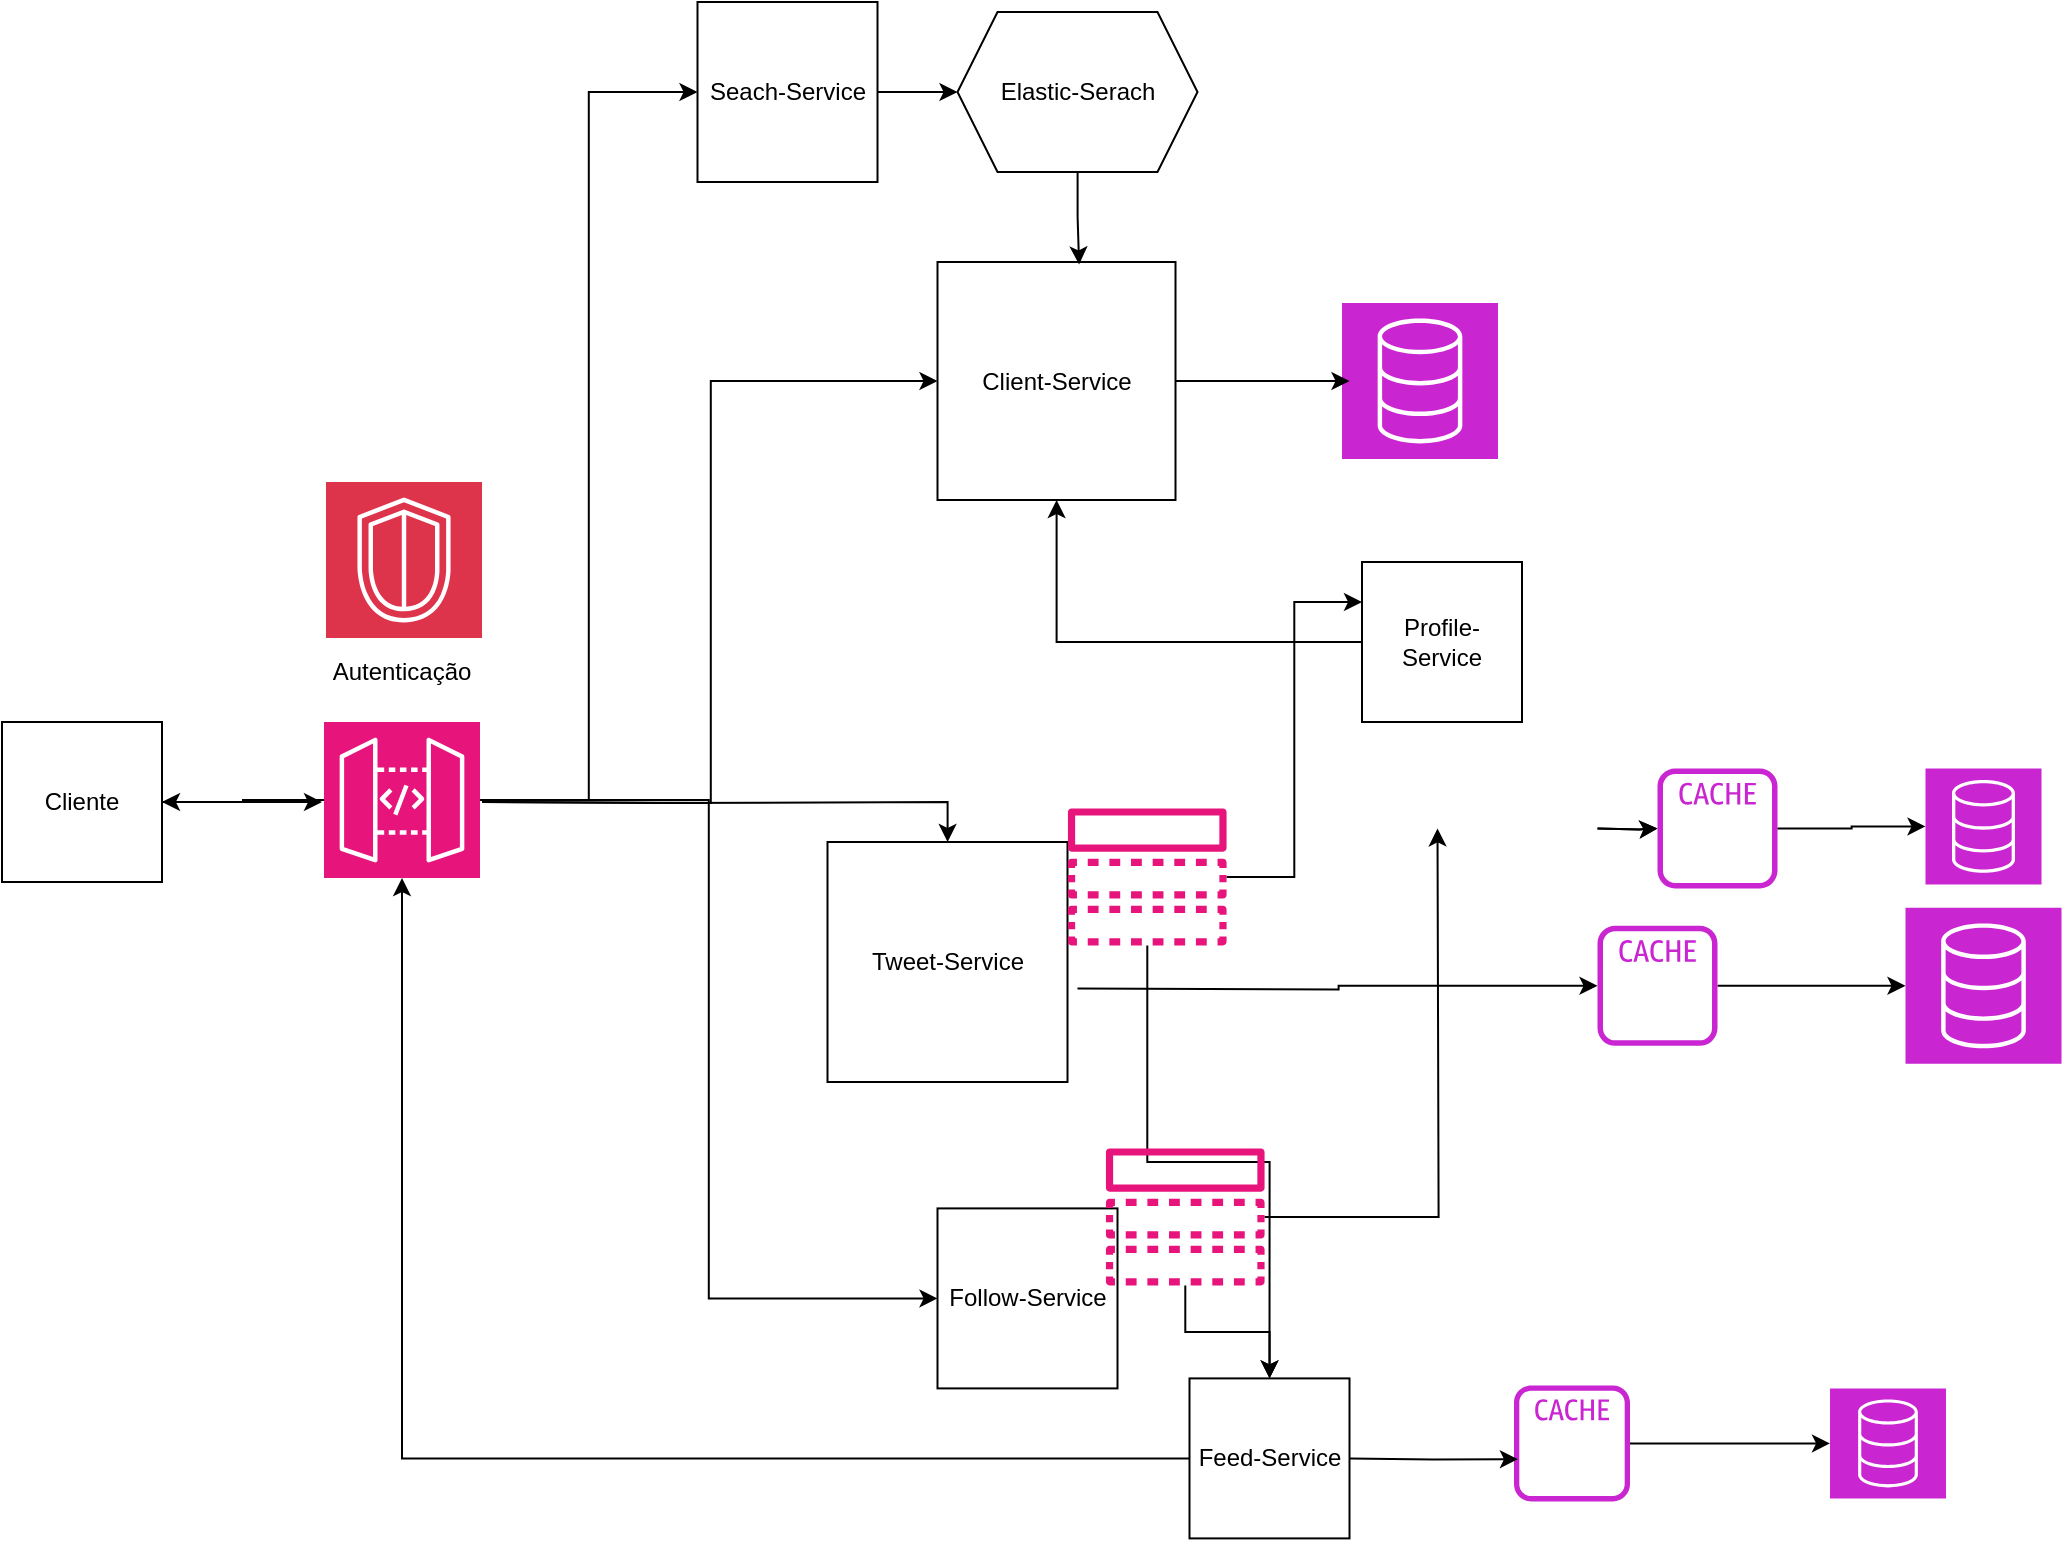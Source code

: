 <mxfile version="24.7.7">
  <diagram name="Página-1" id="f_5o46FyipwSjfgdqdsl">
    <mxGraphModel dx="1226" dy="1836" grid="1" gridSize="10" guides="1" tooltips="1" connect="1" arrows="1" fold="1" page="1" pageScale="1" pageWidth="827" pageHeight="1169" math="0" shadow="0">
      <root>
        <mxCell id="0" />
        <mxCell id="1" parent="0" />
        <mxCell id="jBRWnaGiVffGZK3ijvnU-3" value="" style="edgeStyle=orthogonalEdgeStyle;rounded=0;orthogonalLoop=1;jettySize=auto;html=1;" parent="1" source="jBRWnaGiVffGZK3ijvnU-1" edge="1">
          <mxGeometry relative="1" as="geometry">
            <mxPoint x="180" y="240" as="targetPoint" />
          </mxGeometry>
        </mxCell>
        <mxCell id="jBRWnaGiVffGZK3ijvnU-1" value="Cliente" style="whiteSpace=wrap;html=1;aspect=fixed;" parent="1" vertex="1">
          <mxGeometry x="20" y="200" width="80" height="80" as="geometry" />
        </mxCell>
        <mxCell id="jBRWnaGiVffGZK3ijvnU-8" value="" style="edgeStyle=orthogonalEdgeStyle;rounded=0;orthogonalLoop=1;jettySize=auto;html=1;" parent="1" target="jBRWnaGiVffGZK3ijvnU-7" edge="1">
          <mxGeometry relative="1" as="geometry">
            <mxPoint x="260" y="240" as="sourcePoint" />
          </mxGeometry>
        </mxCell>
        <mxCell id="jBRWnaGiVffGZK3ijvnU-11" style="edgeStyle=orthogonalEdgeStyle;rounded=0;orthogonalLoop=1;jettySize=auto;html=1;entryX=0;entryY=0.5;entryDx=0;entryDy=0;" parent="1" target="jBRWnaGiVffGZK3ijvnU-10" edge="1">
          <mxGeometry relative="1" as="geometry">
            <mxPoint x="260" y="240" as="sourcePoint" />
          </mxGeometry>
        </mxCell>
        <mxCell id="jBRWnaGiVffGZK3ijvnU-4" value="Autenticação" style="text;html=1;align=center;verticalAlign=middle;whiteSpace=wrap;rounded=0;" parent="1" vertex="1">
          <mxGeometry x="190" y="160" width="60" height="30" as="geometry" />
        </mxCell>
        <mxCell id="jBRWnaGiVffGZK3ijvnU-5" value="" style="sketch=0;points=[[0,0,0],[0.25,0,0],[0.5,0,0],[0.75,0,0],[1,0,0],[0,1,0],[0.25,1,0],[0.5,1,0],[0.75,1,0],[1,1,0],[0,0.25,0],[0,0.5,0],[0,0.75,0],[1,0.25,0],[1,0.5,0],[1,0.75,0]];outlineConnect=0;fontColor=#232F3E;fillColor=#DD344C;strokeColor=#ffffff;dashed=0;verticalLabelPosition=bottom;verticalAlign=top;align=center;html=1;fontSize=12;fontStyle=0;aspect=fixed;shape=mxgraph.aws4.resourceIcon;resIcon=mxgraph.aws4.security_identity_and_compliance;" parent="1" vertex="1">
          <mxGeometry x="182" y="80" width="78" height="78" as="geometry" />
        </mxCell>
        <mxCell id="jBRWnaGiVffGZK3ijvnU-28" style="edgeStyle=orthogonalEdgeStyle;rounded=0;orthogonalLoop=1;jettySize=auto;html=1;" parent="1" target="rupW72BS5NqMa1Pwn7X4-1" edge="1">
          <mxGeometry relative="1" as="geometry">
            <mxPoint x="557.75" y="333.2" as="sourcePoint" />
            <mxPoint x="811.75" y="278.9" as="targetPoint" />
          </mxGeometry>
        </mxCell>
        <mxCell id="jBRWnaGiVffGZK3ijvnU-7" value="Tweet-Service" style="whiteSpace=wrap;html=1;aspect=fixed;" parent="1" vertex="1">
          <mxGeometry x="432.75" y="260" width="120" height="120" as="geometry" />
        </mxCell>
        <mxCell id="jBRWnaGiVffGZK3ijvnU-10" value="Client-Service" style="whiteSpace=wrap;html=1;aspect=fixed;" parent="1" vertex="1">
          <mxGeometry x="487.75" y="-30" width="119" height="119" as="geometry" />
        </mxCell>
        <mxCell id="jBRWnaGiVffGZK3ijvnU-13" value="" style="edgeStyle=orthogonalEdgeStyle;rounded=0;orthogonalLoop=1;jettySize=auto;html=1;" parent="1" source="jBRWnaGiVffGZK3ijvnU-12" target="jBRWnaGiVffGZK3ijvnU-1" edge="1">
          <mxGeometry relative="1" as="geometry">
            <mxPoint x="180" y="240" as="sourcePoint" />
          </mxGeometry>
        </mxCell>
        <mxCell id="rupW72BS5NqMa1Pwn7X4-7" style="edgeStyle=orthogonalEdgeStyle;rounded=0;orthogonalLoop=1;jettySize=auto;html=1;entryX=0;entryY=0.5;entryDx=0;entryDy=0;" edge="1" parent="1" source="jBRWnaGiVffGZK3ijvnU-12" target="rupW72BS5NqMa1Pwn7X4-6">
          <mxGeometry relative="1" as="geometry" />
        </mxCell>
        <mxCell id="rupW72BS5NqMa1Pwn7X4-14" style="edgeStyle=orthogonalEdgeStyle;rounded=0;orthogonalLoop=1;jettySize=auto;html=1;entryX=0;entryY=0.5;entryDx=0;entryDy=0;" edge="1" parent="1" source="jBRWnaGiVffGZK3ijvnU-12" target="rupW72BS5NqMa1Pwn7X4-12">
          <mxGeometry relative="1" as="geometry" />
        </mxCell>
        <mxCell id="jBRWnaGiVffGZK3ijvnU-12" value="" style="sketch=0;points=[[0,0,0],[0.25,0,0],[0.5,0,0],[0.75,0,0],[1,0,0],[0,1,0],[0.25,1,0],[0.5,1,0],[0.75,1,0],[1,1,0],[0,0.25,0],[0,0.5,0],[0,0.75,0],[1,0.25,0],[1,0.5,0],[1,0.75,0]];outlineConnect=0;fontColor=#232F3E;fillColor=#E7157B;strokeColor=#ffffff;dashed=0;verticalLabelPosition=bottom;verticalAlign=top;align=center;html=1;fontSize=12;fontStyle=0;aspect=fixed;shape=mxgraph.aws4.resourceIcon;resIcon=mxgraph.aws4.api_gateway;" parent="1" vertex="1">
          <mxGeometry x="181" y="200" width="78" height="78" as="geometry" />
        </mxCell>
        <mxCell id="jBRWnaGiVffGZK3ijvnU-14" value="Feed-Service" style="whiteSpace=wrap;html=1;aspect=fixed;" parent="1" vertex="1">
          <mxGeometry x="613.75" y="528.2" width="80" height="80" as="geometry" />
        </mxCell>
        <mxCell id="jBRWnaGiVffGZK3ijvnU-36" style="edgeStyle=orthogonalEdgeStyle;rounded=0;orthogonalLoop=1;jettySize=auto;html=1;" parent="1" target="jBRWnaGiVffGZK3ijvnU-35" edge="1">
          <mxGeometry relative="1" as="geometry">
            <mxPoint x="817.75" y="253.2" as="sourcePoint" />
          </mxGeometry>
        </mxCell>
        <mxCell id="jBRWnaGiVffGZK3ijvnU-38" style="edgeStyle=orthogonalEdgeStyle;rounded=0;orthogonalLoop=1;jettySize=auto;html=1;" parent="1" target="jBRWnaGiVffGZK3ijvnU-35" edge="1">
          <mxGeometry relative="1" as="geometry">
            <mxPoint x="817.75" y="253.2" as="sourcePoint" />
          </mxGeometry>
        </mxCell>
        <mxCell id="rupW72BS5NqMa1Pwn7X4-19" style="edgeStyle=orthogonalEdgeStyle;rounded=0;orthogonalLoop=1;jettySize=auto;html=1;" edge="1" parent="1" source="jBRWnaGiVffGZK3ijvnU-15" target="jBRWnaGiVffGZK3ijvnU-10">
          <mxGeometry relative="1" as="geometry" />
        </mxCell>
        <mxCell id="jBRWnaGiVffGZK3ijvnU-15" value="Profile-Service" style="whiteSpace=wrap;html=1;aspect=fixed;" parent="1" vertex="1">
          <mxGeometry x="700" y="120.0" width="80" height="80" as="geometry" />
        </mxCell>
        <mxCell id="jBRWnaGiVffGZK3ijvnU-42" style="edgeStyle=orthogonalEdgeStyle;rounded=0;orthogonalLoop=1;jettySize=auto;html=1;entryX=0.5;entryY=0;entryDx=0;entryDy=0;" parent="1" source="jBRWnaGiVffGZK3ijvnU-16" target="jBRWnaGiVffGZK3ijvnU-14" edge="1">
          <mxGeometry relative="1" as="geometry">
            <mxPoint x="659" y="264.2" as="sourcePoint" />
          </mxGeometry>
        </mxCell>
        <mxCell id="rupW72BS5NqMa1Pwn7X4-20" style="edgeStyle=orthogonalEdgeStyle;rounded=0;orthogonalLoop=1;jettySize=auto;html=1;entryX=0;entryY=0.25;entryDx=0;entryDy=0;" edge="1" parent="1" source="jBRWnaGiVffGZK3ijvnU-16" target="jBRWnaGiVffGZK3ijvnU-15">
          <mxGeometry relative="1" as="geometry" />
        </mxCell>
        <mxCell id="jBRWnaGiVffGZK3ijvnU-16" value="" style="sketch=0;outlineConnect=0;fontColor=#232F3E;gradientColor=none;fillColor=#E7157B;strokeColor=none;dashed=0;verticalLabelPosition=bottom;verticalAlign=top;align=center;html=1;fontSize=12;fontStyle=0;aspect=fixed;pointerEvents=1;shape=mxgraph.aws4.topic;" parent="1" vertex="1">
          <mxGeometry x="552.75" y="243.2" width="79.75" height="68.5" as="geometry" />
        </mxCell>
        <mxCell id="jBRWnaGiVffGZK3ijvnU-22" value="" style="sketch=0;points=[[0,0,0],[0.25,0,0],[0.5,0,0],[0.75,0,0],[1,0,0],[0,1,0],[0.25,1,0],[0.5,1,0],[0.75,1,0],[1,1,0],[0,0.25,0],[0,0.5,0],[0,0.75,0],[1,0.25,0],[1,0.5,0],[1,0.75,0]];outlineConnect=0;fontColor=#232F3E;fillColor=#C925D1;strokeColor=#ffffff;dashed=0;verticalLabelPosition=bottom;verticalAlign=top;align=center;html=1;fontSize=12;fontStyle=0;aspect=fixed;shape=mxgraph.aws4.resourceIcon;resIcon=mxgraph.aws4.database;" parent="1" vertex="1">
          <mxGeometry x="934" y="533.2" width="58" height="55" as="geometry" />
        </mxCell>
        <mxCell id="jBRWnaGiVffGZK3ijvnU-25" style="edgeStyle=orthogonalEdgeStyle;rounded=0;orthogonalLoop=1;jettySize=auto;html=1;" parent="1" source="jBRWnaGiVffGZK3ijvnU-23" target="jBRWnaGiVffGZK3ijvnU-22" edge="1">
          <mxGeometry relative="1" as="geometry" />
        </mxCell>
        <mxCell id="jBRWnaGiVffGZK3ijvnU-23" value="" style="sketch=0;outlineConnect=0;fontColor=#232F3E;gradientColor=none;fillColor=#C925D1;strokeColor=none;dashed=0;verticalLabelPosition=bottom;verticalAlign=top;align=center;html=1;fontSize=12;fontStyle=0;aspect=fixed;pointerEvents=1;shape=mxgraph.aws4.cache_node;" parent="1" vertex="1">
          <mxGeometry x="776" y="528.2" width="58" height="65" as="geometry" />
        </mxCell>
        <mxCell id="jBRWnaGiVffGZK3ijvnU-24" style="edgeStyle=orthogonalEdgeStyle;rounded=0;orthogonalLoop=1;jettySize=auto;html=1;entryX=0.034;entryY=0.636;entryDx=0;entryDy=0;entryPerimeter=0;" parent="1" target="jBRWnaGiVffGZK3ijvnU-23" edge="1">
          <mxGeometry relative="1" as="geometry">
            <mxPoint x="694" y="568.2" as="sourcePoint" />
          </mxGeometry>
        </mxCell>
        <mxCell id="jBRWnaGiVffGZK3ijvnU-26" value="" style="sketch=0;points=[[0,0,0],[0.25,0,0],[0.5,0,0],[0.75,0,0],[1,0,0],[0,1,0],[0.25,1,0],[0.5,1,0],[0.75,1,0],[1,1,0],[0,0.25,0],[0,0.5,0],[0,0.75,0],[1,0.25,0],[1,0.5,0],[1,0.75,0]];outlineConnect=0;fontColor=#232F3E;fillColor=#C925D1;strokeColor=#ffffff;dashed=0;verticalLabelPosition=bottom;verticalAlign=top;align=center;html=1;fontSize=12;fontStyle=0;aspect=fixed;shape=mxgraph.aws4.resourceIcon;resIcon=mxgraph.aws4.database;" parent="1" vertex="1">
          <mxGeometry x="981.75" y="223.2" width="58" height="58" as="geometry" />
        </mxCell>
        <mxCell id="jBRWnaGiVffGZK3ijvnU-27" value="" style="sketch=0;points=[[0,0,0],[0.25,0,0],[0.5,0,0],[0.75,0,0],[1,0,0],[0,1,0],[0.25,1,0],[0.5,1,0],[0.75,1,0],[1,1,0],[0,0.25,0],[0,0.5,0],[0,0.75,0],[1,0.25,0],[1,0.5,0],[1,0.75,0]];outlineConnect=0;fontColor=#232F3E;fillColor=#C925D1;strokeColor=#ffffff;dashed=0;verticalLabelPosition=bottom;verticalAlign=top;align=center;html=1;fontSize=12;fontStyle=0;aspect=fixed;shape=mxgraph.aws4.resourceIcon;resIcon=mxgraph.aws4.database;" parent="1" vertex="1">
          <mxGeometry x="971.75" y="292.9" width="78" height="78" as="geometry" />
        </mxCell>
        <mxCell id="jBRWnaGiVffGZK3ijvnU-29" value="" style="sketch=0;points=[[0,0,0],[0.25,0,0],[0.5,0,0],[0.75,0,0],[1,0,0],[0,1,0],[0.25,1,0],[0.5,1,0],[0.75,1,0],[1,1,0],[0,0.25,0],[0,0.5,0],[0,0.75,0],[1,0.25,0],[1,0.5,0],[1,0.75,0]];outlineConnect=0;fontColor=#232F3E;fillColor=#C925D1;strokeColor=#ffffff;dashed=0;verticalLabelPosition=bottom;verticalAlign=top;align=center;html=1;fontSize=12;fontStyle=0;aspect=fixed;shape=mxgraph.aws4.resourceIcon;resIcon=mxgraph.aws4.database;" parent="1" vertex="1">
          <mxGeometry x="690" y="-9.5" width="78" height="78" as="geometry" />
        </mxCell>
        <mxCell id="jBRWnaGiVffGZK3ijvnU-30" style="edgeStyle=orthogonalEdgeStyle;rounded=0;orthogonalLoop=1;jettySize=auto;html=1;entryX=0;entryY=0.5;entryDx=0;entryDy=0;entryPerimeter=0;" parent="1" source="jBRWnaGiVffGZK3ijvnU-10" edge="1">
          <mxGeometry relative="1" as="geometry">
            <mxPoint x="693.75" y="29.5" as="targetPoint" />
          </mxGeometry>
        </mxCell>
        <mxCell id="jBRWnaGiVffGZK3ijvnU-35" value="" style="sketch=0;outlineConnect=0;fontColor=#232F3E;gradientColor=none;fillColor=#C925D1;strokeColor=none;dashed=0;verticalLabelPosition=bottom;verticalAlign=top;align=center;html=1;fontSize=12;fontStyle=0;aspect=fixed;pointerEvents=1;shape=mxgraph.aws4.cache_node;" parent="1" vertex="1">
          <mxGeometry x="847.75" y="223.2" width="60" height="60" as="geometry" />
        </mxCell>
        <mxCell id="jBRWnaGiVffGZK3ijvnU-37" style="edgeStyle=orthogonalEdgeStyle;rounded=0;orthogonalLoop=1;jettySize=auto;html=1;entryX=0;entryY=0.5;entryDx=0;entryDy=0;entryPerimeter=0;" parent="1" source="jBRWnaGiVffGZK3ijvnU-35" target="jBRWnaGiVffGZK3ijvnU-26" edge="1">
          <mxGeometry relative="1" as="geometry" />
        </mxCell>
        <mxCell id="jBRWnaGiVffGZK3ijvnU-40" style="edgeStyle=orthogonalEdgeStyle;rounded=0;orthogonalLoop=1;jettySize=auto;html=1;entryX=0.5;entryY=1;entryDx=0;entryDy=0;entryPerimeter=0;" parent="1" source="jBRWnaGiVffGZK3ijvnU-14" target="jBRWnaGiVffGZK3ijvnU-12" edge="1">
          <mxGeometry relative="1" as="geometry" />
        </mxCell>
        <mxCell id="rupW72BS5NqMa1Pwn7X4-2" style="edgeStyle=orthogonalEdgeStyle;rounded=0;orthogonalLoop=1;jettySize=auto;html=1;" edge="1" parent="1" source="rupW72BS5NqMa1Pwn7X4-1" target="jBRWnaGiVffGZK3ijvnU-27">
          <mxGeometry relative="1" as="geometry" />
        </mxCell>
        <mxCell id="rupW72BS5NqMa1Pwn7X4-1" value="" style="sketch=0;outlineConnect=0;fontColor=#232F3E;gradientColor=none;fillColor=#C925D1;strokeColor=none;dashed=0;verticalLabelPosition=bottom;verticalAlign=top;align=center;html=1;fontSize=12;fontStyle=0;aspect=fixed;pointerEvents=1;shape=mxgraph.aws4.cache_node;" vertex="1" parent="1">
          <mxGeometry x="817.75" y="301.9" width="60" height="60" as="geometry" />
        </mxCell>
        <mxCell id="rupW72BS5NqMa1Pwn7X4-9" value="" style="edgeStyle=orthogonalEdgeStyle;rounded=0;orthogonalLoop=1;jettySize=auto;html=1;" edge="1" parent="1" source="rupW72BS5NqMa1Pwn7X4-6" target="rupW72BS5NqMa1Pwn7X4-8">
          <mxGeometry relative="1" as="geometry" />
        </mxCell>
        <mxCell id="rupW72BS5NqMa1Pwn7X4-6" value="Seach-Service" style="whiteSpace=wrap;html=1;aspect=fixed;" vertex="1" parent="1">
          <mxGeometry x="367.75" y="-160" width="90" height="90" as="geometry" />
        </mxCell>
        <mxCell id="rupW72BS5NqMa1Pwn7X4-10" style="edgeStyle=orthogonalEdgeStyle;rounded=0;orthogonalLoop=1;jettySize=auto;html=1;entryX=0.595;entryY=0.01;entryDx=0;entryDy=0;entryPerimeter=0;" edge="1" parent="1" source="rupW72BS5NqMa1Pwn7X4-8" target="jBRWnaGiVffGZK3ijvnU-10">
          <mxGeometry relative="1" as="geometry" />
        </mxCell>
        <mxCell id="rupW72BS5NqMa1Pwn7X4-8" value="Elastic-Serach" style="shape=hexagon;perimeter=hexagonPerimeter2;whiteSpace=wrap;html=1;fixedSize=1;" vertex="1" parent="1">
          <mxGeometry x="497.75" y="-155" width="120" height="80" as="geometry" />
        </mxCell>
        <mxCell id="rupW72BS5NqMa1Pwn7X4-12" value="Follow-Service" style="whiteSpace=wrap;html=1;aspect=fixed;" vertex="1" parent="1">
          <mxGeometry x="487.75" y="443.2" width="90" height="90" as="geometry" />
        </mxCell>
        <mxCell id="rupW72BS5NqMa1Pwn7X4-17" style="edgeStyle=orthogonalEdgeStyle;rounded=0;orthogonalLoop=1;jettySize=auto;html=1;entryX=0;entryY=0.5;entryDx=0;entryDy=0;" edge="1" parent="1" source="rupW72BS5NqMa1Pwn7X4-15">
          <mxGeometry relative="1" as="geometry">
            <mxPoint x="737.75" y="253.2" as="targetPoint" />
          </mxGeometry>
        </mxCell>
        <mxCell id="rupW72BS5NqMa1Pwn7X4-18" style="edgeStyle=orthogonalEdgeStyle;rounded=0;orthogonalLoop=1;jettySize=auto;html=1;" edge="1" parent="1" source="rupW72BS5NqMa1Pwn7X4-15" target="jBRWnaGiVffGZK3ijvnU-14">
          <mxGeometry relative="1" as="geometry" />
        </mxCell>
        <mxCell id="rupW72BS5NqMa1Pwn7X4-15" value="" style="sketch=0;outlineConnect=0;fontColor=#232F3E;gradientColor=none;fillColor=#E7157B;strokeColor=none;dashed=0;verticalLabelPosition=bottom;verticalAlign=top;align=center;html=1;fontSize=12;fontStyle=0;aspect=fixed;pointerEvents=1;shape=mxgraph.aws4.topic;" vertex="1" parent="1">
          <mxGeometry x="571.75" y="413.2" width="79.75" height="68.5" as="geometry" />
        </mxCell>
      </root>
    </mxGraphModel>
  </diagram>
</mxfile>

